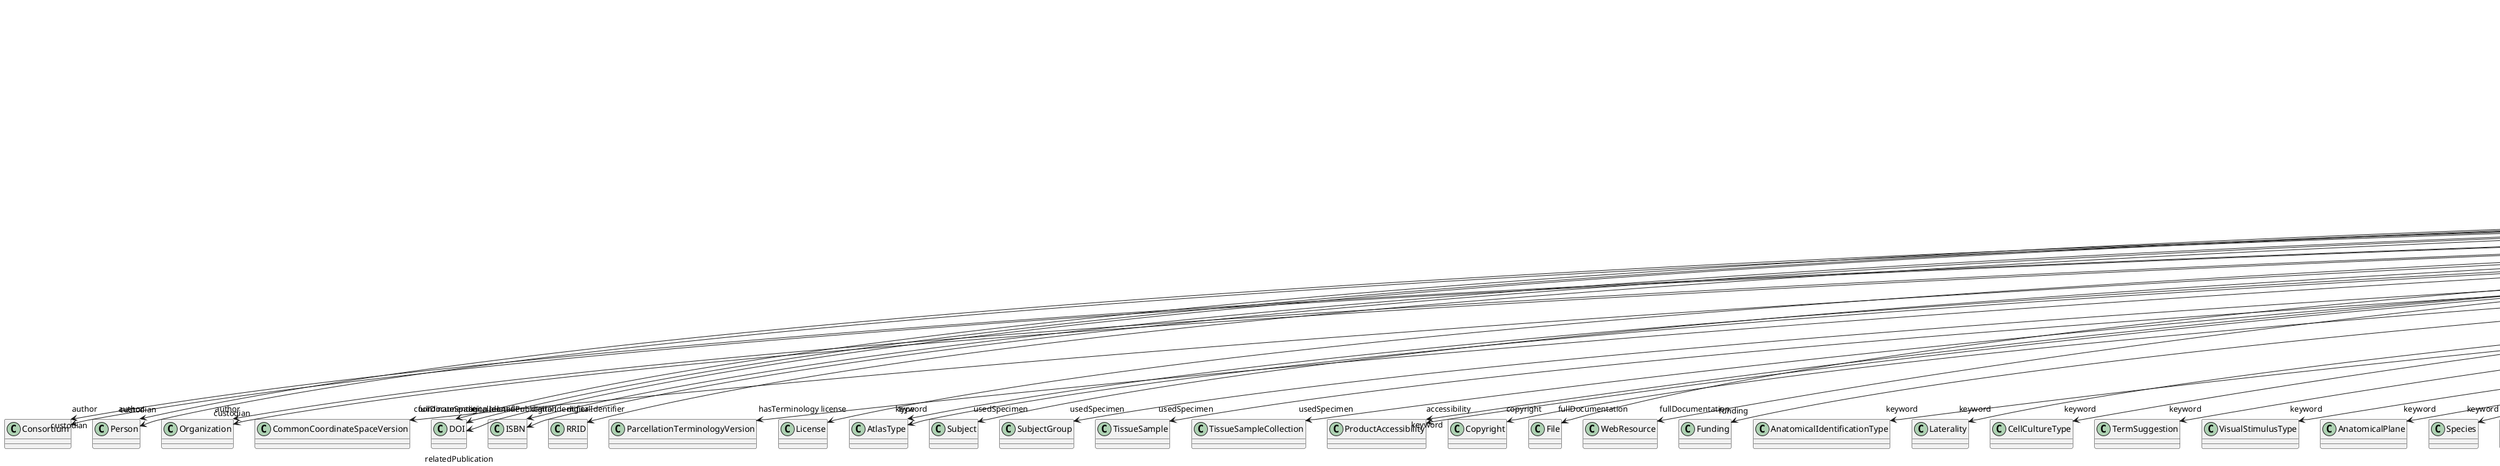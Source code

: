 @startuml
class BrainAtlasVersion {
+abbreviation
+author
+coordinateSpace
+digitalIdentifier
+hasTerminology
+isAlternativeVersionOf
+isNewVersionOf
+license
+majorVersionIdentifier
+ontologyIdentifier
+type
+usedSpecimen
+accessibility
+copyright
+custodian
+description
+fullDocumentation
+fullName
+funding
+homepage
+howToCite
+keyword
+otherContribution
+relatedPublication
+releaseDate
+repository
+shortName
+supportChannel
+versionIdentifier
+versionInnovation

}
BrainAtlasVersion -d-> "author" Consortium
BrainAtlasVersion -d-> "author" Person
BrainAtlasVersion -d-> "author" Organization
BrainAtlasVersion -d-> "coordinateSpace" CommonCoordinateSpaceVersion
BrainAtlasVersion -d-> "digitalIdentifier" DOI
BrainAtlasVersion -d-> "digitalIdentifier" ISBN
BrainAtlasVersion -d-> "digitalIdentifier" RRID
BrainAtlasVersion -d-> "hasTerminology" ParcellationTerminologyVersion
BrainAtlasVersion -d-> "isAlternativeVersionOf" BrainAtlasVersion
BrainAtlasVersion -d-> "isNewVersionOf" BrainAtlasVersion
BrainAtlasVersion -d-> "license" License
BrainAtlasVersion -d-> "type" AtlasType
BrainAtlasVersion -d-> "usedSpecimen" Subject
BrainAtlasVersion -d-> "usedSpecimen" SubjectGroup
BrainAtlasVersion -d-> "usedSpecimen" TissueSample
BrainAtlasVersion -d-> "usedSpecimen" TissueSampleCollection
BrainAtlasVersion -d-> "accessibility" ProductAccessibility
BrainAtlasVersion -d-> "copyright" Copyright
BrainAtlasVersion -d-> "custodian" Consortium
BrainAtlasVersion -d-> "custodian" Person
BrainAtlasVersion -d-> "custodian" Organization
BrainAtlasVersion -d-> "fullDocumentation" DOI
BrainAtlasVersion -d-> "fullDocumentation" File
BrainAtlasVersion -d-> "fullDocumentation" WebResource
BrainAtlasVersion -d-> "funding" Funding
BrainAtlasVersion -d-> "keyword" AnatomicalIdentificationType
BrainAtlasVersion -d-> "keyword" Laterality
BrainAtlasVersion -d-> "keyword" CellCultureType
BrainAtlasVersion -d-> "keyword" TermSuggestion
BrainAtlasVersion -d-> "keyword" VisualStimulusType
BrainAtlasVersion -d-> "keyword" AnatomicalPlane
BrainAtlasVersion -d-> "keyword" Species
BrainAtlasVersion -d-> "keyword" ActionStatusType
BrainAtlasVersion -d-> "keyword" PreparationType
BrainAtlasVersion -d-> "keyword" ContributionType
BrainAtlasVersion -d-> "keyword" MeasuredQuantity
BrainAtlasVersion -d-> "keyword" MetaDataModelType
BrainAtlasVersion -d-> "keyword" OlfactoryStimulusType
BrainAtlasVersion -d-> "keyword" SetupType
BrainAtlasVersion -d-> "keyword" ModelScope
BrainAtlasVersion -d-> "keyword" PatchClampVariation
BrainAtlasVersion -d-> "keyword" Technique
BrainAtlasVersion -d-> "keyword" CellType
BrainAtlasVersion -d-> "keyword" Language
BrainAtlasVersion -d-> "keyword" CriteriaQualityType
BrainAtlasVersion -d-> "keyword" Handedness
BrainAtlasVersion -d-> "keyword" OrganismSubstance
BrainAtlasVersion -d-> "keyword" TypeOfUncertainty
BrainAtlasVersion -d-> "keyword" GeneticStrainType
BrainAtlasVersion -d-> "keyword" CranialWindowConstructionType
BrainAtlasVersion -d-> "keyword" Service
BrainAtlasVersion -d-> "keyword" SemanticDataType
BrainAtlasVersion -d-> "keyword" Organ
BrainAtlasVersion -d-> "keyword" Terminology
BrainAtlasVersion -d-> "keyword" SubjectAttribute
BrainAtlasVersion -d-> "keyword" Disease
BrainAtlasVersion -d-> "keyword" AtlasType
BrainAtlasVersion -d-> "keyword" FileUsageRole
BrainAtlasVersion -d-> "keyword" AnatomicalAxesOrientation
BrainAtlasVersion -d-> "keyword" AnnotationType
BrainAtlasVersion -d-> "keyword" Colormap
BrainAtlasVersion -d-> "keyword" OrganismSystem
BrainAtlasVersion -d-> "keyword" CranialWindowReinforcementType
BrainAtlasVersion -d-> "keyword" OperatingSystem
BrainAtlasVersion -d-> "keyword" TissueSampleAttribute
BrainAtlasVersion -d-> "keyword" AgeCategory
BrainAtlasVersion -d-> "keyword" EducationalLevel
BrainAtlasVersion -d-> "keyword" TissueSampleType
BrainAtlasVersion -d-> "keyword" AnalysisTechnique
BrainAtlasVersion -d-> "keyword" DataType
BrainAtlasVersion -d-> "keyword" BiologicalOrder
BrainAtlasVersion -d-> "keyword" StimulationTechnique
BrainAtlasVersion -d-> "keyword" UBERONParcellation
BrainAtlasVersion -d-> "keyword" DifferenceMeasure
BrainAtlasVersion -d-> "keyword" ModelAbstractionLevel
BrainAtlasVersion -d-> "keyword" SoftwareApplicationCategory
BrainAtlasVersion -d-> "keyword" DeviceType
BrainAtlasVersion -d-> "keyword" QualitativeOverlap
BrainAtlasVersion -d-> "keyword" ExperimentalApproach
BrainAtlasVersion -d-> "keyword" FileRepositoryType
BrainAtlasVersion -d-> "keyword" BiologicalSex
BrainAtlasVersion -d-> "keyword" ElectricalStimulusType
BrainAtlasVersion -d-> "keyword" AnnotationCriteriaType
BrainAtlasVersion -d-> "keyword" UnitOfMeasurement
BrainAtlasVersion -d-> "keyword" MolecularEntity
BrainAtlasVersion -d-> "keyword" GustatoryStimulusType
BrainAtlasVersion -d-> "keyword" SoftwareFeature
BrainAtlasVersion -d-> "keyword" AuditoryStimulusType
BrainAtlasVersion -d-> "keyword" StimulationApproach
BrainAtlasVersion -d-> "keyword" TactileStimulusType
BrainAtlasVersion -d-> "keyword" FileBundleGrouping
BrainAtlasVersion -d-> "keyword" SubcellularEntity
BrainAtlasVersion -d-> "keyword" EthicsAssessment
BrainAtlasVersion -d-> "keyword" ChemicalMixtureType
BrainAtlasVersion -d-> "keyword" OperatingDevice
BrainAtlasVersion -d-> "keyword" OpticalStimulusType
BrainAtlasVersion -d-> "keyword" ProductAccessibility
BrainAtlasVersion -d-> "keyword" BreedingType
BrainAtlasVersion -d-> "keyword" LearningResourceType
BrainAtlasVersion -d-> "keyword" DiseaseModel
BrainAtlasVersion -d-> "keyword" ProgrammingLanguage
BrainAtlasVersion -d-> "otherContribution" Contribution
BrainAtlasVersion -d-> "relatedPublication" DOI
BrainAtlasVersion -d-> "relatedPublication" HANDLE
BrainAtlasVersion -d-> "relatedPublication" ISSN
BrainAtlasVersion -d-> "relatedPublication" ISBN
BrainAtlasVersion -d-> "relatedPublication" Book
BrainAtlasVersion -d-> "relatedPublication" Chapter
BrainAtlasVersion -d-> "relatedPublication" ScholarlyArticle
BrainAtlasVersion -d-> "repository" FileRepository

@enduml